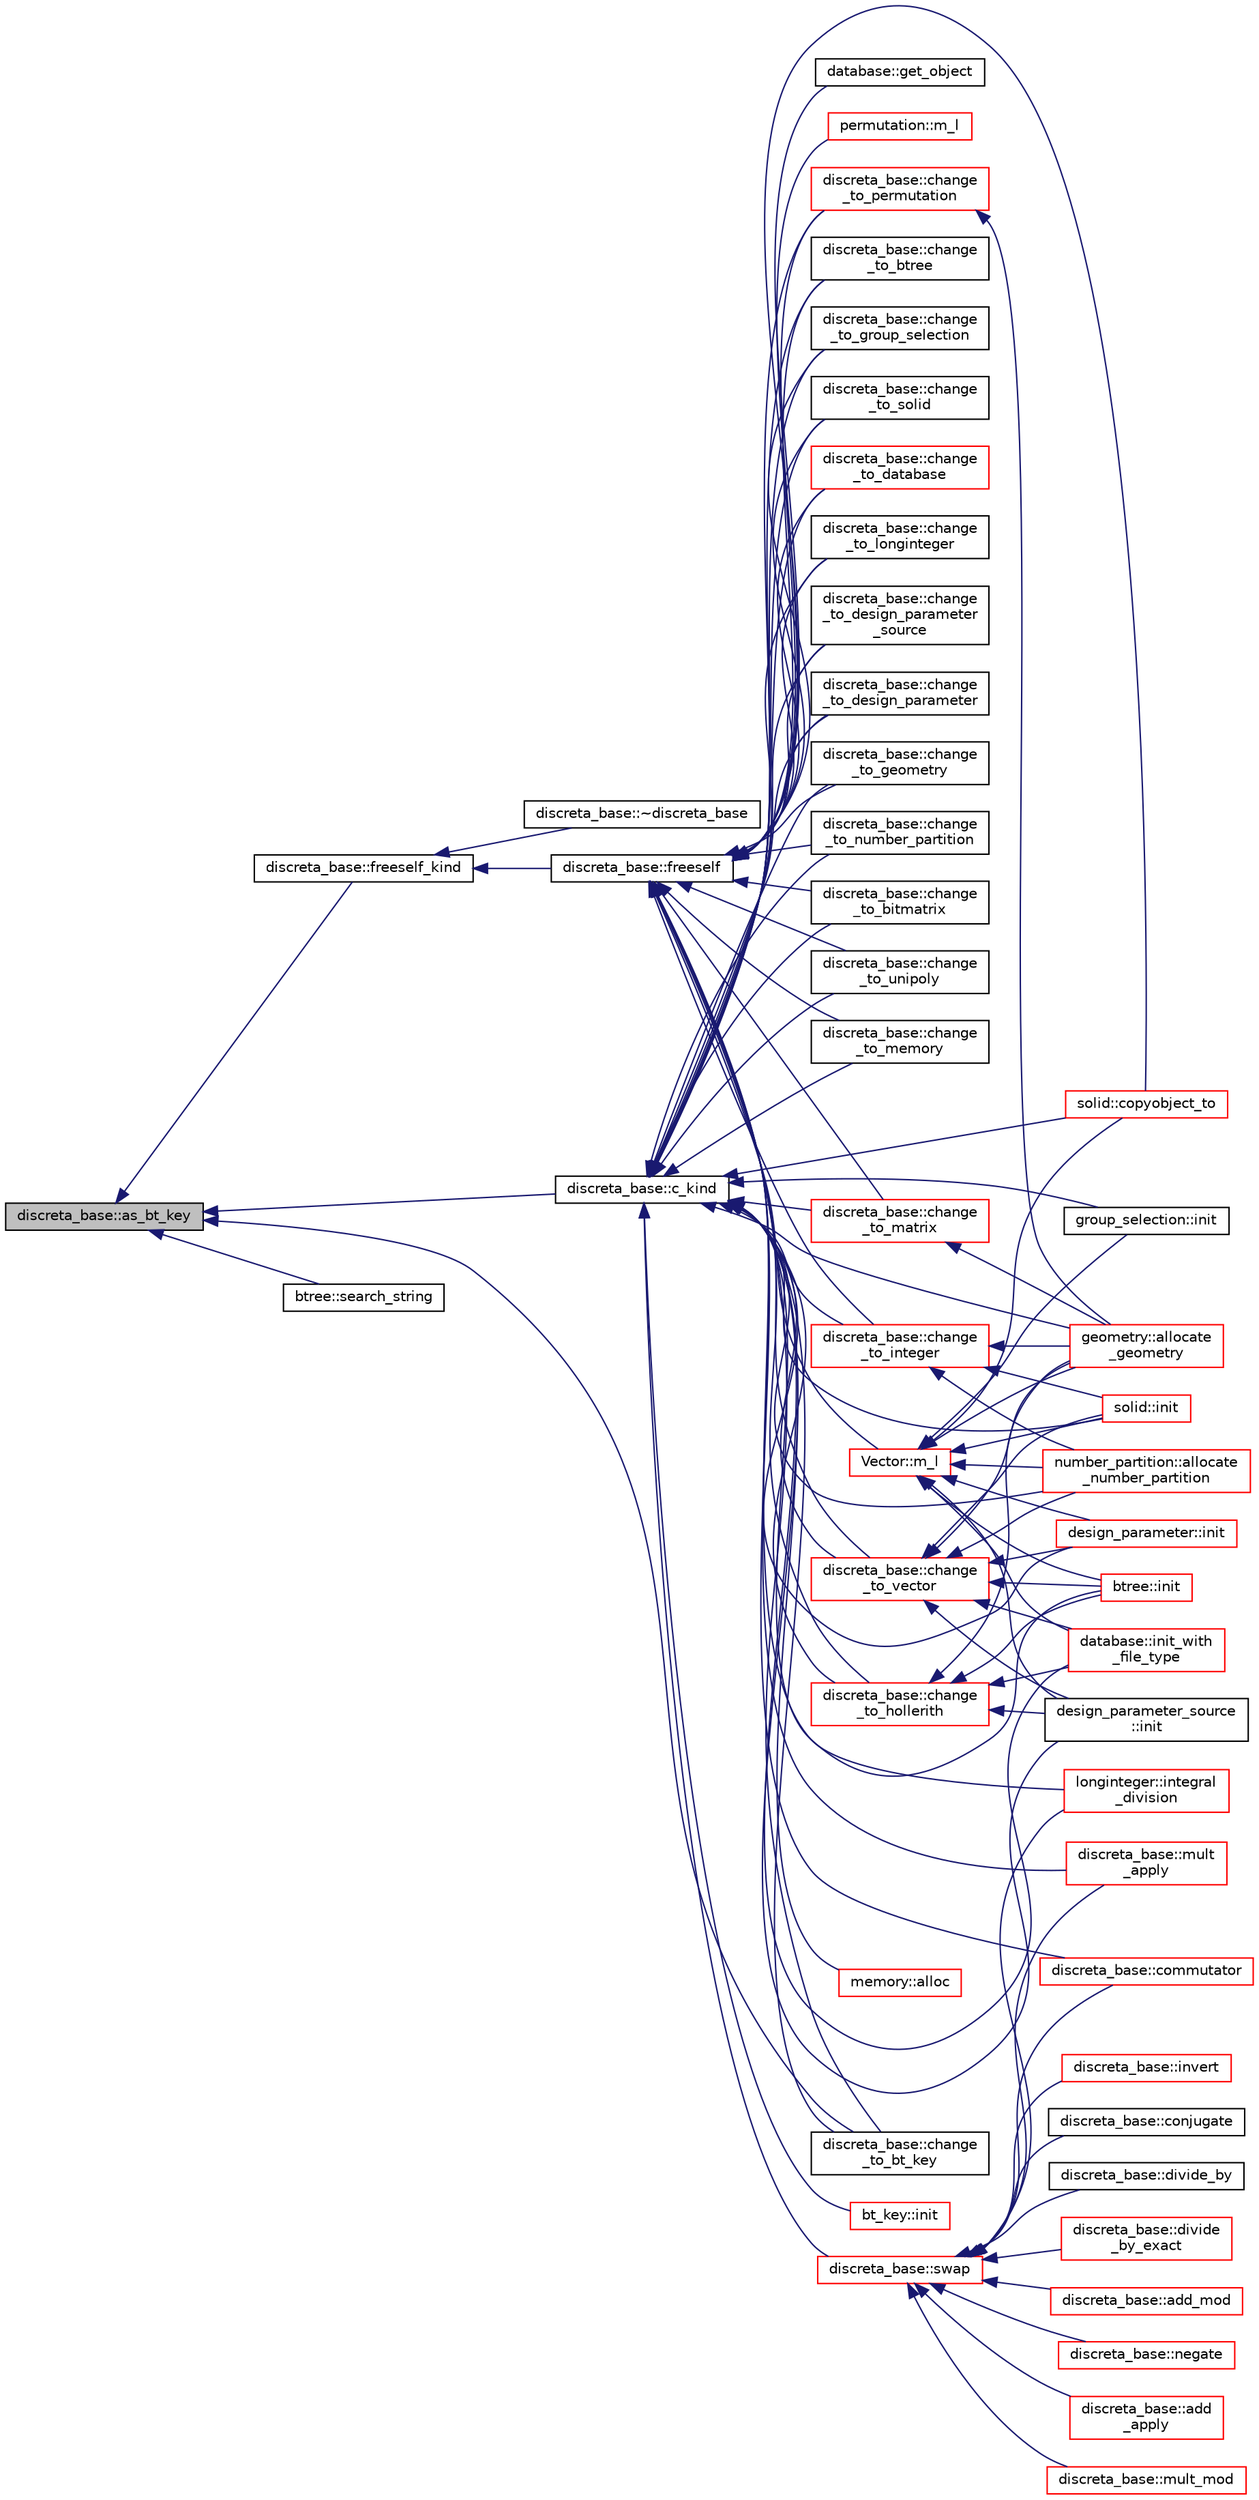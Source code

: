 digraph "discreta_base::as_bt_key"
{
  edge [fontname="Helvetica",fontsize="10",labelfontname="Helvetica",labelfontsize="10"];
  node [fontname="Helvetica",fontsize="10",shape=record];
  rankdir="LR";
  Node663 [label="discreta_base::as_bt_key",height=0.2,width=0.4,color="black", fillcolor="grey75", style="filled", fontcolor="black"];
  Node663 -> Node664 [dir="back",color="midnightblue",fontsize="10",style="solid",fontname="Helvetica"];
  Node664 [label="discreta_base::freeself_kind",height=0.2,width=0.4,color="black", fillcolor="white", style="filled",URL="$d7/d71/classdiscreta__base.html#a63a23ada2165b3838fab719ed458cec8"];
  Node664 -> Node665 [dir="back",color="midnightblue",fontsize="10",style="solid",fontname="Helvetica"];
  Node665 [label="discreta_base::~discreta_base",height=0.2,width=0.4,color="black", fillcolor="white", style="filled",URL="$d7/d71/classdiscreta__base.html#a14df6915d3622e941d8bd541a6818d0e"];
  Node664 -> Node666 [dir="back",color="midnightblue",fontsize="10",style="solid",fontname="Helvetica"];
  Node666 [label="discreta_base::freeself",height=0.2,width=0.4,color="black", fillcolor="white", style="filled",URL="$d7/d71/classdiscreta__base.html#a9a3c9501a562293b5667c11b9174d6e5"];
  Node666 -> Node667 [dir="back",color="midnightblue",fontsize="10",style="solid",fontname="Helvetica"];
  Node667 [label="discreta_base::mult\l_apply",height=0.2,width=0.4,color="red", fillcolor="white", style="filled",URL="$d7/d71/classdiscreta__base.html#a301b8d0527d3a60ba410bba87446f490"];
  Node666 -> Node670 [dir="back",color="midnightblue",fontsize="10",style="solid",fontname="Helvetica"];
  Node670 [label="discreta_base::commutator",height=0.2,width=0.4,color="red", fillcolor="white", style="filled",URL="$d7/d71/classdiscreta__base.html#a1d0bb4144e3eb15aaf877a0cea656c00"];
  Node666 -> Node672 [dir="back",color="midnightblue",fontsize="10",style="solid",fontname="Helvetica"];
  Node672 [label="database::get_object",height=0.2,width=0.4,color="black", fillcolor="white", style="filled",URL="$db/d72/classdatabase.html#af183761e73fedbd560d9545a36060efc"];
  Node666 -> Node673 [dir="back",color="midnightblue",fontsize="10",style="solid",fontname="Helvetica"];
  Node673 [label="discreta_base::change\l_to_integer",height=0.2,width=0.4,color="red", fillcolor="white", style="filled",URL="$d7/d71/classdiscreta__base.html#a58a5a5bd8f8e6f2dd7b4483b66dc7bb9"];
  Node673 -> Node823 [dir="back",color="midnightblue",fontsize="10",style="solid",fontname="Helvetica"];
  Node823 [label="geometry::allocate\l_geometry",height=0.2,width=0.4,color="red", fillcolor="white", style="filled",URL="$da/d44/classgeometry.html#a243e84ff38207957ad5976020c19a033"];
  Node673 -> Node934 [dir="back",color="midnightblue",fontsize="10",style="solid",fontname="Helvetica"];
  Node934 [label="number_partition::allocate\l_number_partition",height=0.2,width=0.4,color="red", fillcolor="white", style="filled",URL="$df/d50/classnumber__partition.html#a3c5649dc95f5ca53df4b0c58de6c1dc5"];
  Node673 -> Node935 [dir="back",color="midnightblue",fontsize="10",style="solid",fontname="Helvetica"];
  Node935 [label="solid::init",height=0.2,width=0.4,color="red", fillcolor="white", style="filled",URL="$d8/def/classsolid.html#afc711954316958b35630fbc8542bcd05"];
  Node666 -> Node937 [dir="back",color="midnightblue",fontsize="10",style="solid",fontname="Helvetica"];
  Node937 [label="discreta_base::change\l_to_longinteger",height=0.2,width=0.4,color="black", fillcolor="white", style="filled",URL="$d7/d71/classdiscreta__base.html#aa65b4b95b89b1df5ff8e0ef944e598a9"];
  Node666 -> Node938 [dir="back",color="midnightblue",fontsize="10",style="solid",fontname="Helvetica"];
  Node938 [label="discreta_base::change\l_to_vector",height=0.2,width=0.4,color="red", fillcolor="white", style="filled",URL="$d7/d71/classdiscreta__base.html#a66186d19c55ad54af11e2a040a763c38"];
  Node938 -> Node896 [dir="back",color="midnightblue",fontsize="10",style="solid",fontname="Helvetica"];
  Node896 [label="btree::init",height=0.2,width=0.4,color="red", fillcolor="white", style="filled",URL="$dd/db0/classbtree.html#a3c88706e9886f1f9bc142b511aeab642"];
  Node938 -> Node939 [dir="back",color="midnightblue",fontsize="10",style="solid",fontname="Helvetica"];
  Node939 [label="database::init_with\l_file_type",height=0.2,width=0.4,color="red", fillcolor="white", style="filled",URL="$db/d72/classdatabase.html#a3b7a27f69a64812a6bfd765158d62476"];
  Node938 -> Node695 [dir="back",color="midnightblue",fontsize="10",style="solid",fontname="Helvetica"];
  Node695 [label="design_parameter::init",height=0.2,width=0.4,color="red", fillcolor="white", style="filled",URL="$da/d94/classdesign__parameter.html#af77829be8d9058a84169c36143307b5d"];
  Node938 -> Node897 [dir="back",color="midnightblue",fontsize="10",style="solid",fontname="Helvetica"];
  Node897 [label="design_parameter_source\l::init",height=0.2,width=0.4,color="black", fillcolor="white", style="filled",URL="$df/d4b/classdesign__parameter__source.html#afccf1773adfffec18fd96efaec208b93"];
  Node938 -> Node823 [dir="back",color="midnightblue",fontsize="10",style="solid",fontname="Helvetica"];
  Node938 -> Node934 [dir="back",color="midnightblue",fontsize="10",style="solid",fontname="Helvetica"];
  Node938 -> Node935 [dir="back",color="midnightblue",fontsize="10",style="solid",fontname="Helvetica"];
  Node666 -> Node941 [dir="back",color="midnightblue",fontsize="10",style="solid",fontname="Helvetica"];
  Node941 [label="discreta_base::change\l_to_permutation",height=0.2,width=0.4,color="red", fillcolor="white", style="filled",URL="$d7/d71/classdiscreta__base.html#a38e11ff129ddc29d67b54520e9a0a538"];
  Node941 -> Node823 [dir="back",color="midnightblue",fontsize="10",style="solid",fontname="Helvetica"];
  Node666 -> Node944 [dir="back",color="midnightblue",fontsize="10",style="solid",fontname="Helvetica"];
  Node944 [label="discreta_base::change\l_to_number_partition",height=0.2,width=0.4,color="black", fillcolor="white", style="filled",URL="$d7/d71/classdiscreta__base.html#a15be55441d3768c506bf9faabeef9b5b"];
  Node666 -> Node945 [dir="back",color="midnightblue",fontsize="10",style="solid",fontname="Helvetica"];
  Node945 [label="discreta_base::change\l_to_matrix",height=0.2,width=0.4,color="red", fillcolor="white", style="filled",URL="$d7/d71/classdiscreta__base.html#a51f1aaa0764c4161c0dbd981091ca5cb"];
  Node945 -> Node823 [dir="back",color="midnightblue",fontsize="10",style="solid",fontname="Helvetica"];
  Node666 -> Node947 [dir="back",color="midnightblue",fontsize="10",style="solid",fontname="Helvetica"];
  Node947 [label="discreta_base::change\l_to_bitmatrix",height=0.2,width=0.4,color="black", fillcolor="white", style="filled",URL="$d7/d71/classdiscreta__base.html#adcb7fdf185f23731b42c96488599919e"];
  Node666 -> Node948 [dir="back",color="midnightblue",fontsize="10",style="solid",fontname="Helvetica"];
  Node948 [label="discreta_base::change\l_to_unipoly",height=0.2,width=0.4,color="black", fillcolor="white", style="filled",URL="$d7/d71/classdiscreta__base.html#a436a1d89a0e7a13ba1ad0ff5813c03ed"];
  Node666 -> Node949 [dir="back",color="midnightblue",fontsize="10",style="solid",fontname="Helvetica"];
  Node949 [label="discreta_base::change\l_to_memory",height=0.2,width=0.4,color="black", fillcolor="white", style="filled",URL="$d7/d71/classdiscreta__base.html#a21a76b868e94f17a6579997f0a50a006"];
  Node666 -> Node950 [dir="back",color="midnightblue",fontsize="10",style="solid",fontname="Helvetica"];
  Node950 [label="discreta_base::change\l_to_geometry",height=0.2,width=0.4,color="black", fillcolor="white", style="filled",URL="$d7/d71/classdiscreta__base.html#a5a3efbeeb01c41259b91ed2d87bfcbb2"];
  Node666 -> Node951 [dir="back",color="midnightblue",fontsize="10",style="solid",fontname="Helvetica"];
  Node951 [label="discreta_base::change\l_to_hollerith",height=0.2,width=0.4,color="red", fillcolor="white", style="filled",URL="$d7/d71/classdiscreta__base.html#a10f410adc814d4568e3b0f84550c4ca1"];
  Node951 -> Node896 [dir="back",color="midnightblue",fontsize="10",style="solid",fontname="Helvetica"];
  Node951 -> Node939 [dir="back",color="midnightblue",fontsize="10",style="solid",fontname="Helvetica"];
  Node951 -> Node897 [dir="back",color="midnightblue",fontsize="10",style="solid",fontname="Helvetica"];
  Node951 -> Node823 [dir="back",color="midnightblue",fontsize="10",style="solid",fontname="Helvetica"];
  Node666 -> Node952 [dir="back",color="midnightblue",fontsize="10",style="solid",fontname="Helvetica"];
  Node952 [label="discreta_base::change\l_to_group_selection",height=0.2,width=0.4,color="black", fillcolor="white", style="filled",URL="$d7/d71/classdiscreta__base.html#a6b269515e796a08da4db719ae2dbdca9"];
  Node666 -> Node953 [dir="back",color="midnightblue",fontsize="10",style="solid",fontname="Helvetica"];
  Node953 [label="discreta_base::change\l_to_solid",height=0.2,width=0.4,color="black", fillcolor="white", style="filled",URL="$d7/d71/classdiscreta__base.html#adb0b11a85434f969b3895cb46b67e8c2"];
  Node666 -> Node954 [dir="back",color="midnightblue",fontsize="10",style="solid",fontname="Helvetica"];
  Node954 [label="discreta_base::change\l_to_bt_key",height=0.2,width=0.4,color="black", fillcolor="white", style="filled",URL="$d7/d71/classdiscreta__base.html#af08930510236fe08941bb5c1e4768fe9"];
  Node666 -> Node955 [dir="back",color="midnightblue",fontsize="10",style="solid",fontname="Helvetica"];
  Node955 [label="discreta_base::change\l_to_database",height=0.2,width=0.4,color="red", fillcolor="white", style="filled",URL="$d7/d71/classdiscreta__base.html#a9187fb1e0526e3d327b78bb19475ae40"];
  Node666 -> Node956 [dir="back",color="midnightblue",fontsize="10",style="solid",fontname="Helvetica"];
  Node956 [label="discreta_base::change\l_to_btree",height=0.2,width=0.4,color="black", fillcolor="white", style="filled",URL="$d7/d71/classdiscreta__base.html#a75c8608cf54191c17ee48817cc4dda17"];
  Node666 -> Node957 [dir="back",color="midnightblue",fontsize="10",style="solid",fontname="Helvetica"];
  Node957 [label="discreta_base::change\l_to_design_parameter\l_source",height=0.2,width=0.4,color="black", fillcolor="white", style="filled",URL="$d7/d71/classdiscreta__base.html#adef7252719a3b1b5261d6bc6c44dbda4"];
  Node666 -> Node958 [dir="back",color="midnightblue",fontsize="10",style="solid",fontname="Helvetica"];
  Node958 [label="discreta_base::change\l_to_design_parameter",height=0.2,width=0.4,color="black", fillcolor="white", style="filled",URL="$d7/d71/classdiscreta__base.html#ab207ed39acee5f447708dc9fcfd29e0a"];
  Node666 -> Node959 [dir="back",color="midnightblue",fontsize="10",style="solid",fontname="Helvetica"];
  Node959 [label="longinteger::integral\l_division",height=0.2,width=0.4,color="red", fillcolor="white", style="filled",URL="$d3/d71/classlonginteger.html#a692f761cfc91770ca40ab5c2df4bd358"];
  Node666 -> Node964 [dir="back",color="midnightblue",fontsize="10",style="solid",fontname="Helvetica"];
  Node964 [label="permutation::m_l",height=0.2,width=0.4,color="red", fillcolor="white", style="filled",URL="$d0/d08/classpermutation.html#a9cf73421f89b2c24cf2d08f002752030"];
  Node666 -> Node972 [dir="back",color="midnightblue",fontsize="10",style="solid",fontname="Helvetica"];
  Node972 [label="solid::copyobject_to",height=0.2,width=0.4,color="red", fillcolor="white", style="filled",URL="$d8/def/classsolid.html#a7f35a904885ef626d1a74663fe2cad62"];
  Node666 -> Node974 [dir="back",color="midnightblue",fontsize="10",style="solid",fontname="Helvetica"];
  Node974 [label="Vector::m_l",height=0.2,width=0.4,color="red", fillcolor="white", style="filled",URL="$d5/db2/class_vector.html#a00f5520c2a6b4f5282a1a8bcf8ea74eb"];
  Node974 -> Node896 [dir="back",color="midnightblue",fontsize="10",style="solid",fontname="Helvetica"];
  Node974 -> Node939 [dir="back",color="midnightblue",fontsize="10",style="solid",fontname="Helvetica"];
  Node974 -> Node695 [dir="back",color="midnightblue",fontsize="10",style="solid",fontname="Helvetica"];
  Node974 -> Node897 [dir="back",color="midnightblue",fontsize="10",style="solid",fontname="Helvetica"];
  Node974 -> Node823 [dir="back",color="midnightblue",fontsize="10",style="solid",fontname="Helvetica"];
  Node974 -> Node976 [dir="back",color="midnightblue",fontsize="10",style="solid",fontname="Helvetica"];
  Node976 [label="group_selection::init",height=0.2,width=0.4,color="black", fillcolor="white", style="filled",URL="$d6/db0/classgroup__selection.html#ad12ab2226024716902e4a85c4772732b"];
  Node974 -> Node934 [dir="back",color="midnightblue",fontsize="10",style="solid",fontname="Helvetica"];
  Node974 -> Node935 [dir="back",color="midnightblue",fontsize="10",style="solid",fontname="Helvetica"];
  Node974 -> Node972 [dir="back",color="midnightblue",fontsize="10",style="solid",fontname="Helvetica"];
  Node663 -> Node1032 [dir="back",color="midnightblue",fontsize="10",style="solid",fontname="Helvetica"];
  Node1032 [label="discreta_base::c_kind",height=0.2,width=0.4,color="black", fillcolor="white", style="filled",URL="$d7/d71/classdiscreta__base.html#adc2ff61589c2d083688e7a43f333cb62"];
  Node1032 -> Node1033 [dir="back",color="midnightblue",fontsize="10",style="solid",fontname="Helvetica"];
  Node1033 [label="discreta_base::swap",height=0.2,width=0.4,color="red", fillcolor="white", style="filled",URL="$d7/d71/classdiscreta__base.html#a2e8acbb9d3476675dac5b6a583b0293e"];
  Node1033 -> Node1034 [dir="back",color="midnightblue",fontsize="10",style="solid",fontname="Helvetica"];
  Node1034 [label="discreta_base::mult_mod",height=0.2,width=0.4,color="red", fillcolor="white", style="filled",URL="$d7/d71/classdiscreta__base.html#a01f00cf6c9f4a8d6209636de98e05c30"];
  Node1033 -> Node1039 [dir="back",color="midnightblue",fontsize="10",style="solid",fontname="Helvetica"];
  Node1039 [label="discreta_base::invert",height=0.2,width=0.4,color="red", fillcolor="white", style="filled",URL="$d7/d71/classdiscreta__base.html#a3c415a064ce76e183f000912875dea74"];
  Node1033 -> Node667 [dir="back",color="midnightblue",fontsize="10",style="solid",fontname="Helvetica"];
  Node1033 -> Node670 [dir="back",color="midnightblue",fontsize="10",style="solid",fontname="Helvetica"];
  Node1033 -> Node1054 [dir="back",color="midnightblue",fontsize="10",style="solid",fontname="Helvetica"];
  Node1054 [label="discreta_base::conjugate",height=0.2,width=0.4,color="black", fillcolor="white", style="filled",URL="$d7/d71/classdiscreta__base.html#a463f1481dd1a3ab42deb6162e25ba725"];
  Node1033 -> Node1055 [dir="back",color="midnightblue",fontsize="10",style="solid",fontname="Helvetica"];
  Node1055 [label="discreta_base::divide_by",height=0.2,width=0.4,color="black", fillcolor="white", style="filled",URL="$d7/d71/classdiscreta__base.html#aa3f9d43fab5e6240202fbd7c1f5e3e74"];
  Node1033 -> Node1056 [dir="back",color="midnightblue",fontsize="10",style="solid",fontname="Helvetica"];
  Node1056 [label="discreta_base::divide\l_by_exact",height=0.2,width=0.4,color="red", fillcolor="white", style="filled",URL="$d7/d71/classdiscreta__base.html#a14ea31dd075b20644457db08319389ef"];
  Node1033 -> Node1062 [dir="back",color="midnightblue",fontsize="10",style="solid",fontname="Helvetica"];
  Node1062 [label="discreta_base::add_mod",height=0.2,width=0.4,color="red", fillcolor="white", style="filled",URL="$d7/d71/classdiscreta__base.html#aa8864b3f228cad737b2f3ff469bd8f63"];
  Node1033 -> Node1063 [dir="back",color="midnightblue",fontsize="10",style="solid",fontname="Helvetica"];
  Node1063 [label="discreta_base::negate",height=0.2,width=0.4,color="red", fillcolor="white", style="filled",URL="$d7/d71/classdiscreta__base.html#aac1be1125008f8a93a3083cd1a43878d"];
  Node1033 -> Node1065 [dir="back",color="midnightblue",fontsize="10",style="solid",fontname="Helvetica"];
  Node1065 [label="discreta_base::add\l_apply",height=0.2,width=0.4,color="red", fillcolor="white", style="filled",URL="$d7/d71/classdiscreta__base.html#a1e8b73324062c6ff9e01aaf5fb6e8fba"];
  Node1033 -> Node959 [dir="back",color="midnightblue",fontsize="10",style="solid",fontname="Helvetica"];
  Node1032 -> Node854 [dir="back",color="midnightblue",fontsize="10",style="solid",fontname="Helvetica"];
  Node854 [label="bt_key::init",height=0.2,width=0.4,color="red", fillcolor="white", style="filled",URL="$d1/de5/classbt__key.html#ae6b27c89a5f6dec6a7a19583a4b112a8"];
  Node1032 -> Node896 [dir="back",color="midnightblue",fontsize="10",style="solid",fontname="Helvetica"];
  Node1032 -> Node939 [dir="back",color="midnightblue",fontsize="10",style="solid",fontname="Helvetica"];
  Node1032 -> Node695 [dir="back",color="midnightblue",fontsize="10",style="solid",fontname="Helvetica"];
  Node1032 -> Node897 [dir="back",color="midnightblue",fontsize="10",style="solid",fontname="Helvetica"];
  Node1032 -> Node673 [dir="back",color="midnightblue",fontsize="10",style="solid",fontname="Helvetica"];
  Node1032 -> Node937 [dir="back",color="midnightblue",fontsize="10",style="solid",fontname="Helvetica"];
  Node1032 -> Node938 [dir="back",color="midnightblue",fontsize="10",style="solid",fontname="Helvetica"];
  Node1032 -> Node941 [dir="back",color="midnightblue",fontsize="10",style="solid",fontname="Helvetica"];
  Node1032 -> Node944 [dir="back",color="midnightblue",fontsize="10",style="solid",fontname="Helvetica"];
  Node1032 -> Node945 [dir="back",color="midnightblue",fontsize="10",style="solid",fontname="Helvetica"];
  Node1032 -> Node947 [dir="back",color="midnightblue",fontsize="10",style="solid",fontname="Helvetica"];
  Node1032 -> Node948 [dir="back",color="midnightblue",fontsize="10",style="solid",fontname="Helvetica"];
  Node1032 -> Node949 [dir="back",color="midnightblue",fontsize="10",style="solid",fontname="Helvetica"];
  Node1032 -> Node950 [dir="back",color="midnightblue",fontsize="10",style="solid",fontname="Helvetica"];
  Node1032 -> Node951 [dir="back",color="midnightblue",fontsize="10",style="solid",fontname="Helvetica"];
  Node1032 -> Node952 [dir="back",color="midnightblue",fontsize="10",style="solid",fontname="Helvetica"];
  Node1032 -> Node953 [dir="back",color="midnightblue",fontsize="10",style="solid",fontname="Helvetica"];
  Node1032 -> Node954 [dir="back",color="midnightblue",fontsize="10",style="solid",fontname="Helvetica"];
  Node1032 -> Node955 [dir="back",color="midnightblue",fontsize="10",style="solid",fontname="Helvetica"];
  Node1032 -> Node956 [dir="back",color="midnightblue",fontsize="10",style="solid",fontname="Helvetica"];
  Node1032 -> Node957 [dir="back",color="midnightblue",fontsize="10",style="solid",fontname="Helvetica"];
  Node1032 -> Node958 [dir="back",color="midnightblue",fontsize="10",style="solid",fontname="Helvetica"];
  Node1032 -> Node823 [dir="back",color="midnightblue",fontsize="10",style="solid",fontname="Helvetica"];
  Node1032 -> Node976 [dir="back",color="midnightblue",fontsize="10",style="solid",fontname="Helvetica"];
  Node1032 -> Node1106 [dir="back",color="midnightblue",fontsize="10",style="solid",fontname="Helvetica"];
  Node1106 [label="memory::alloc",height=0.2,width=0.4,color="red", fillcolor="white", style="filled",URL="$d8/d99/classmemory.html#a44ac20be537668e94b5d42e6a6c74b6f"];
  Node1032 -> Node934 [dir="back",color="midnightblue",fontsize="10",style="solid",fontname="Helvetica"];
  Node1032 -> Node935 [dir="back",color="midnightblue",fontsize="10",style="solid",fontname="Helvetica"];
  Node1032 -> Node972 [dir="back",color="midnightblue",fontsize="10",style="solid",fontname="Helvetica"];
  Node663 -> Node1114 [dir="back",color="midnightblue",fontsize="10",style="solid",fontname="Helvetica"];
  Node1114 [label="btree::search_string",height=0.2,width=0.4,color="black", fillcolor="white", style="filled",URL="$dd/db0/classbtree.html#a683397734819951c911ba7f5c35c8fac"];
  Node663 -> Node954 [dir="back",color="midnightblue",fontsize="10",style="solid",fontname="Helvetica"];
}
